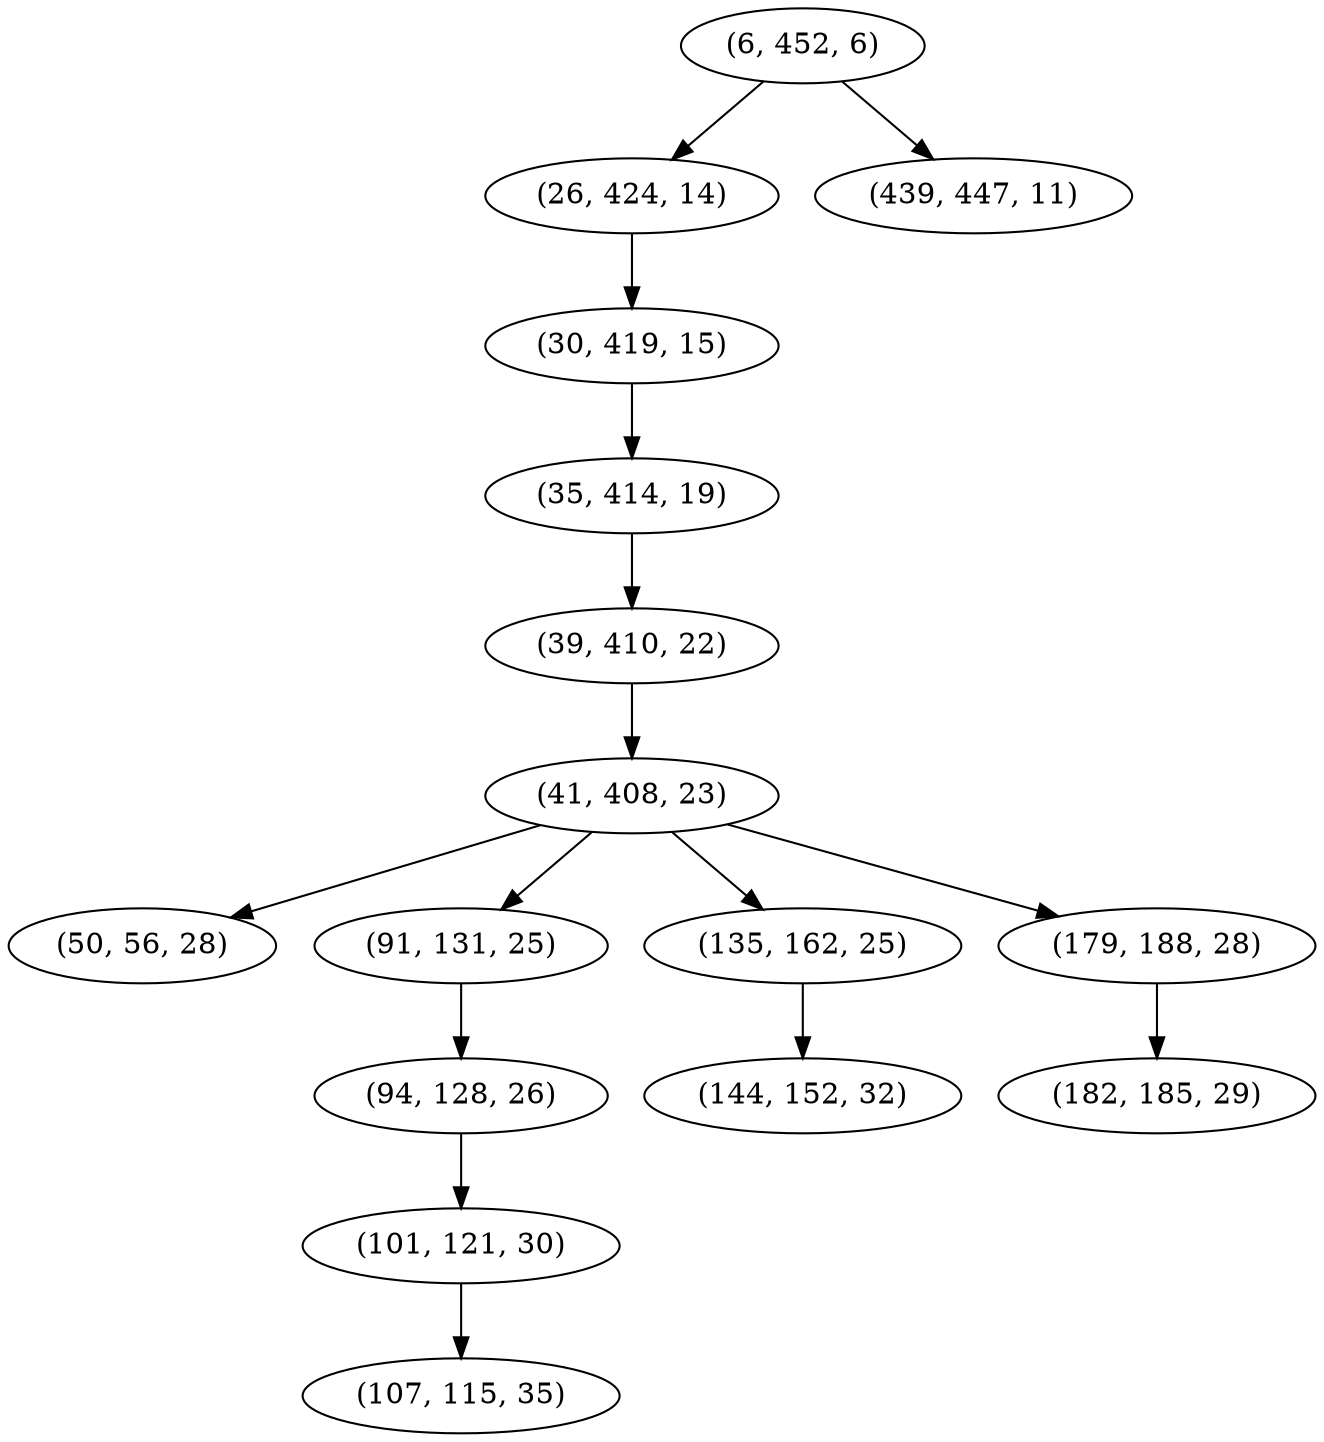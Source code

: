 digraph tree {
    "(6, 452, 6)";
    "(26, 424, 14)";
    "(30, 419, 15)";
    "(35, 414, 19)";
    "(39, 410, 22)";
    "(41, 408, 23)";
    "(50, 56, 28)";
    "(91, 131, 25)";
    "(94, 128, 26)";
    "(101, 121, 30)";
    "(107, 115, 35)";
    "(135, 162, 25)";
    "(144, 152, 32)";
    "(179, 188, 28)";
    "(182, 185, 29)";
    "(439, 447, 11)";
    "(6, 452, 6)" -> "(26, 424, 14)";
    "(6, 452, 6)" -> "(439, 447, 11)";
    "(26, 424, 14)" -> "(30, 419, 15)";
    "(30, 419, 15)" -> "(35, 414, 19)";
    "(35, 414, 19)" -> "(39, 410, 22)";
    "(39, 410, 22)" -> "(41, 408, 23)";
    "(41, 408, 23)" -> "(50, 56, 28)";
    "(41, 408, 23)" -> "(91, 131, 25)";
    "(41, 408, 23)" -> "(135, 162, 25)";
    "(41, 408, 23)" -> "(179, 188, 28)";
    "(91, 131, 25)" -> "(94, 128, 26)";
    "(94, 128, 26)" -> "(101, 121, 30)";
    "(101, 121, 30)" -> "(107, 115, 35)";
    "(135, 162, 25)" -> "(144, 152, 32)";
    "(179, 188, 28)" -> "(182, 185, 29)";
}
